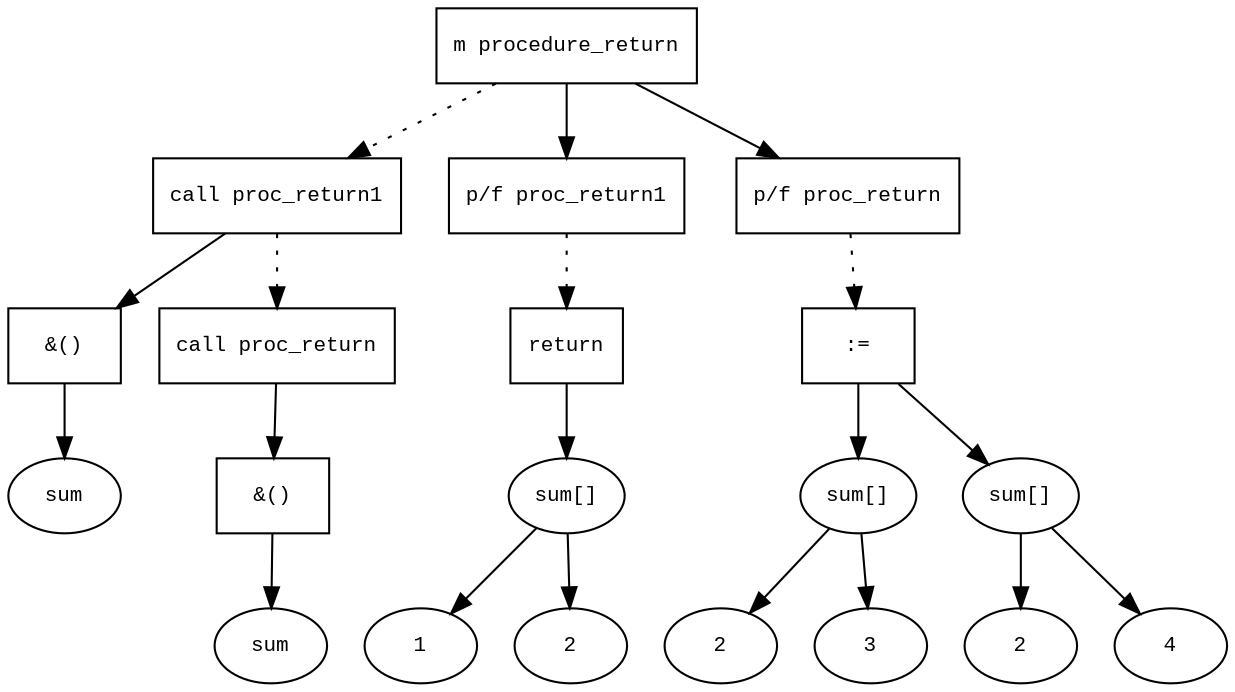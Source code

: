 digraph AST {
  graph [fontname="Times New Roman",fontsize=10];
  node  [fontname="Courier New",fontsize=10];
  edge  [fontname="Times New Roman",fontsize=10];

  node0 [label="m procedure_return",shape=box];
  node19 [label="call proc_return1",shape=box];
  node21 [label="&()",shape=box];
  node20 [label="sum",shape=ellipse];
  node21->node20;
  node19->node21;
  node0 -> node19 [style=dotted];
  node23 [label="call proc_return",shape=box];
  node25 [label="&()",shape=box];
  node24 [label="sum",shape=ellipse];
  node25->node24;
  node23->node25;
  node19 -> node23 [style=dotted];
  node4 [label="p/f proc_return1",shape=box];
  node9 [label="return",shape=box];
  node6 [label="sum[]",shape=ellipse];
  node7 [label="1",shape=ellipse];
  node6-> node7;
  node8 [label="2",shape=ellipse];
  node6-> node8;
  node9->node6;
  node4 -> node9 [style=dotted];
  node0 -> node4;
  node10 [label="p/f proc_return",shape=box];
  node18 [label=":=",shape=box];
  node12 [label="sum[]",shape=ellipse];
  node13 [label="2",shape=ellipse];
  node12-> node13;
  node14 [label="3",shape=ellipse];
  node12-> node14;
  node18->node12;
  node15 [label="sum[]",shape=ellipse];
  node16 [label="2",shape=ellipse];
  node15-> node16;
  node17 [label="4",shape=ellipse];
  node15-> node17;
  node18->node15;
  node10 -> node18 [style=dotted];
  node0 -> node10;
}
